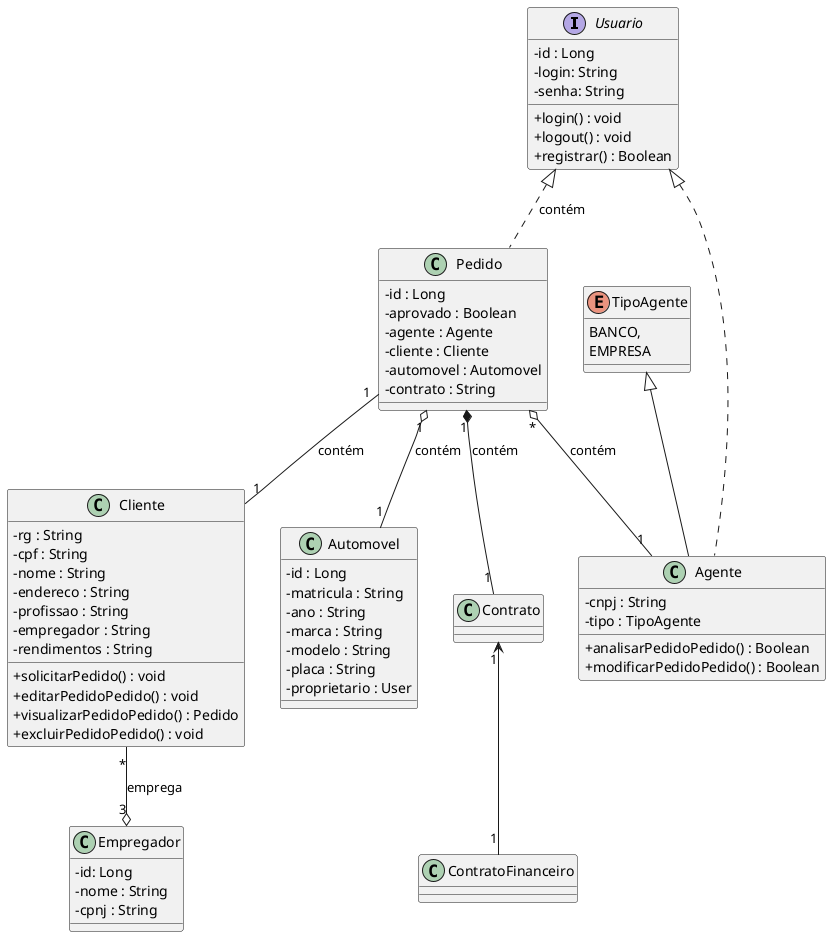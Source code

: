 @startuml
skinparam classAttributeIconSize 0

Usuario <|.. Agente
Usuario <|.. Pedido : contém
Pedido "1" *-- "1" Contrato : contém
Contrato "1" <-- "1" ContratoFinanceiro 
Pedido "1" -- "1" Cliente : contém
Pedido "1" o-- "1" Automovel : contém
Pedido "*" o-- "1" Agente : contém
Cliente "*" --o "3" Empregador : emprega
TipoAgente <|-- Agente

interface Usuario {
    -id : Long
    -login: String
    -senha: String
    +login() : void
    +logout() : void
    +registrar() : Boolean
}

class Cliente {
    -rg : String
    -cpf : String
    -nome : String
    -endereco : String
    -profissao : String
    -empregador : String
    -rendimentos : String
    +solicitarPedido() : void
    +editarPedidoPedido() : void
    +visualizarPedidoPedido() : Pedido
    +excluirPedidoPedido() : void
}

class Agente {
    -cnpj : String
    -tipo : TipoAgente
    +analisarPedidoPedido() : Boolean
    +modificarPedidoPedido() : Boolean
}

enum TipoAgente{
    BANCO,
    EMPRESA
}

class Empregador {
    -id: Long
    -nome : String
    -cpnj : String
}

class Pedido {
    -id : Long
    -aprovado : Boolean
    -agente : Agente
    -cliente : Cliente
    -automovel : Automovel
    -contrato : String
}

class Automovel {
    -id : Long
    -matricula : String
    -ano : String
    -marca : String
    -modelo : String
    -placa : String
    -proprietario : User
}
@enduml